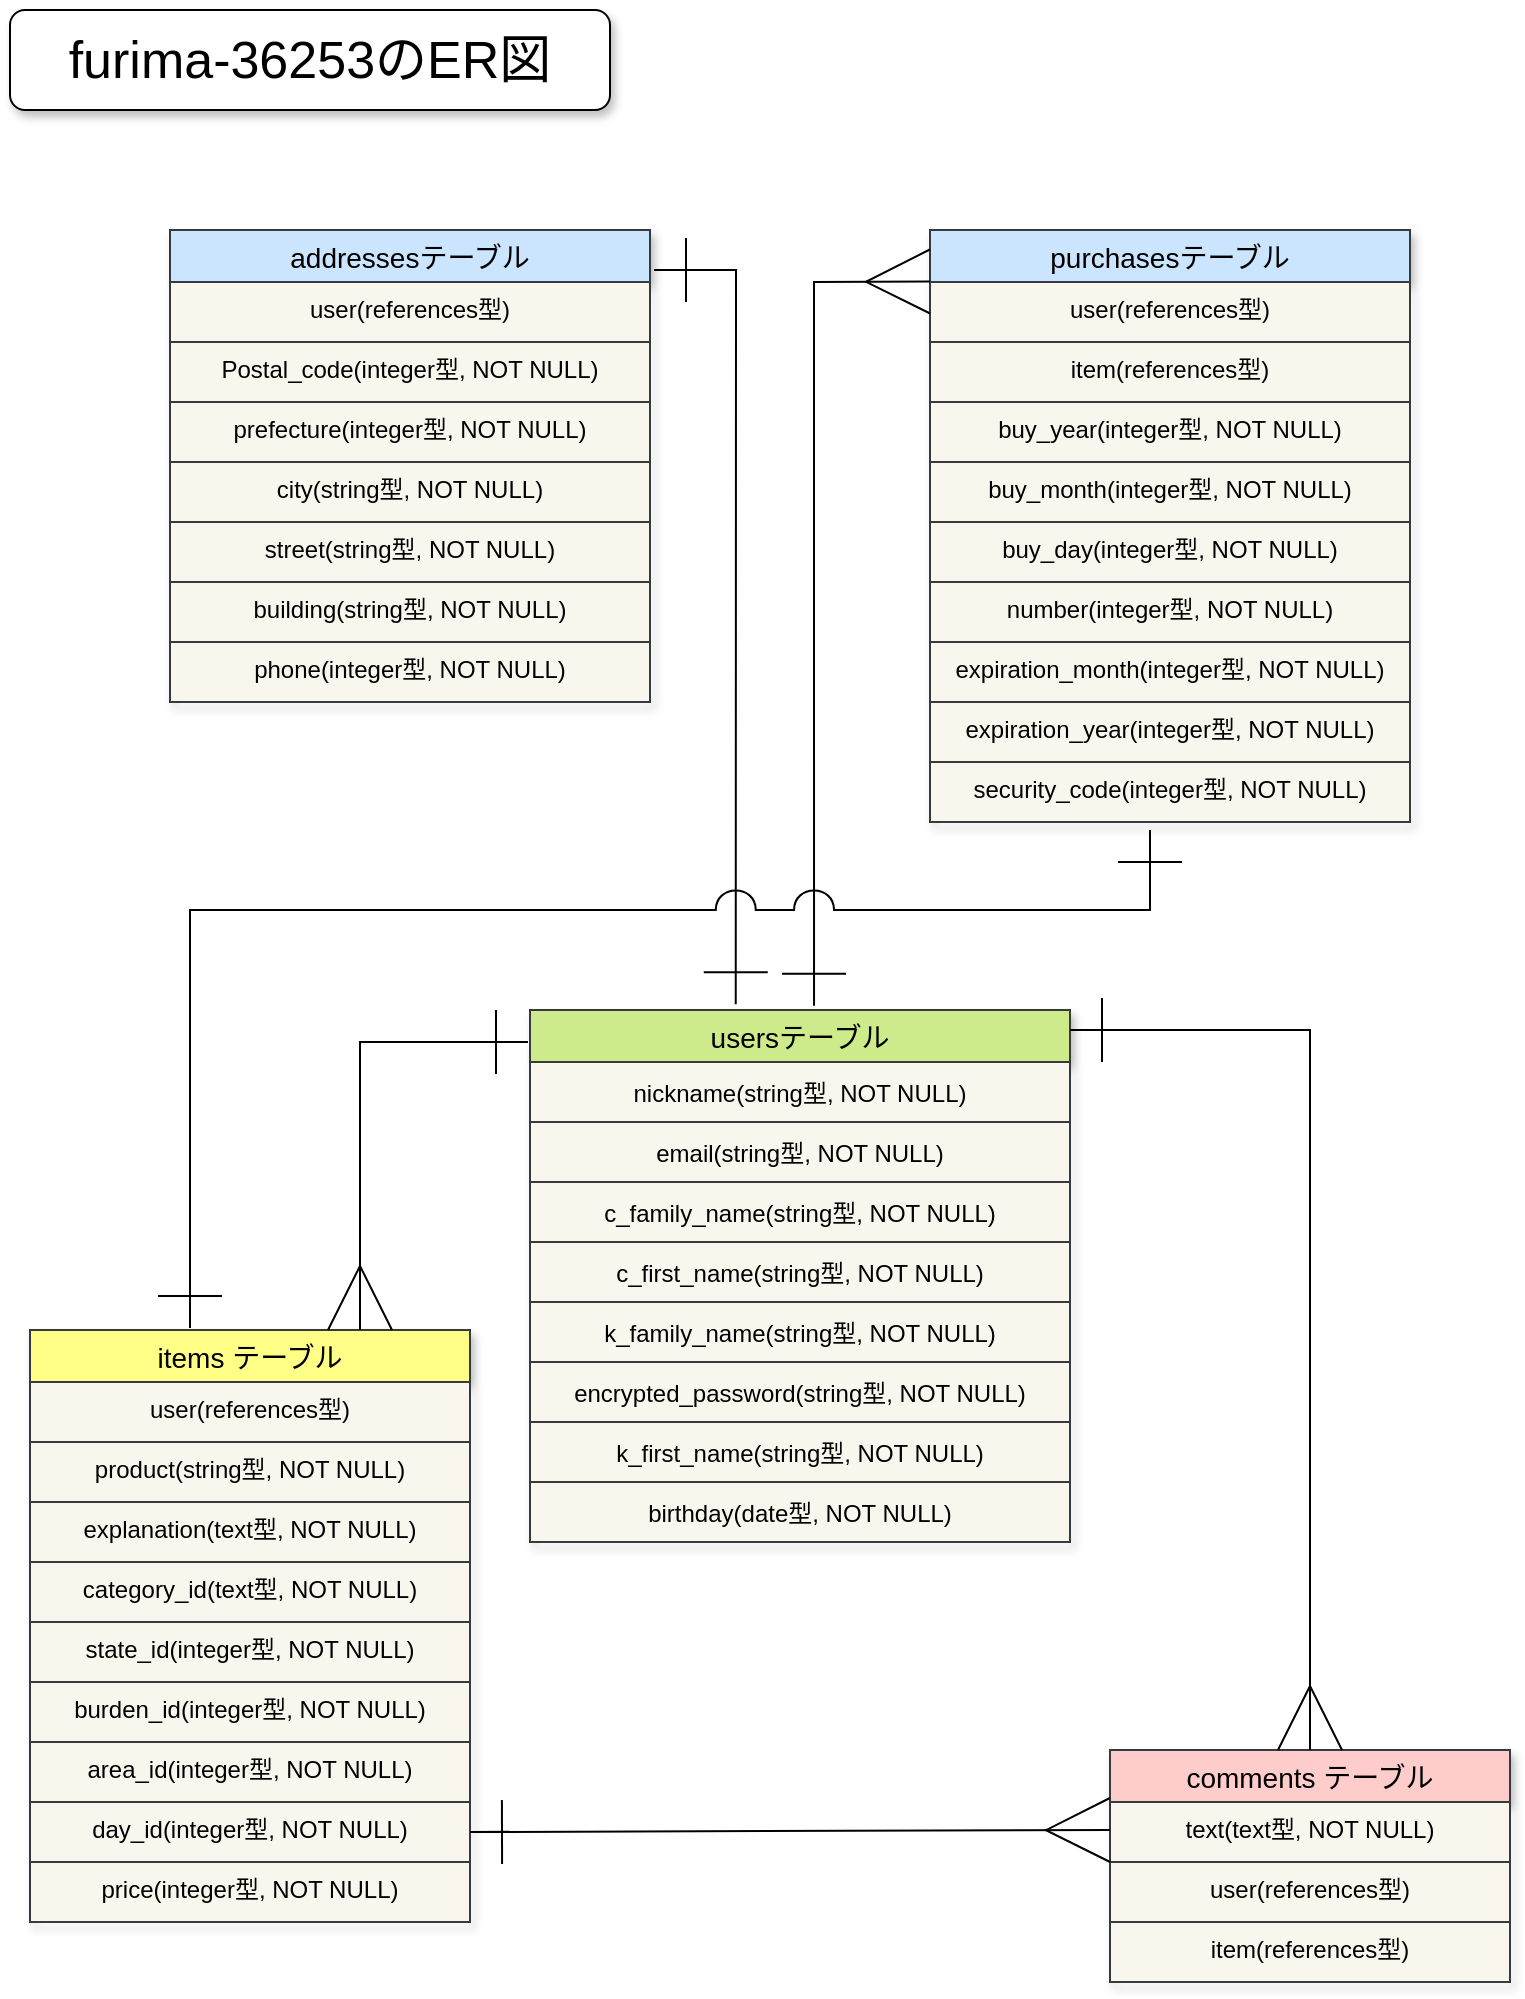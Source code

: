 <mxfile>
    <diagram id="JIKCbEdN0vsEGjFYZvYh" name="ページ1">
        <mxGraphModel dx="1040" dy="844" grid="1" gridSize="10" guides="1" tooltips="1" connect="1" arrows="1" fold="1" page="1" pageScale="1" pageWidth="827" pageHeight="1169" math="0" shadow="0">
            <root>
                <mxCell id="0"/>
                <mxCell id="1" parent="0"/>
                <mxCell id="2" value="usersテーブル" style="swimlane;fontStyle=0;childLayout=stackLayout;horizontal=1;startSize=26;horizontalStack=0;resizeParent=1;resizeParentMax=0;resizeLast=0;collapsible=1;marginBottom=0;align=center;fontSize=14;verticalAlign=middle;direction=east;fillColor=#cdeb8b;strokeColor=#36393d;shadow=1;" parent="1" vertex="1">
                    <mxGeometry x="270" y="550" width="270" height="266" as="geometry">
                        <mxRectangle x="310" y="560" width="120" height="26" as="alternateBounds"/>
                    </mxGeometry>
                </mxCell>
                <mxCell id="3" value="nickname(string型, NOT NULL)" style="text;strokeColor=#36393d;fillColor=#f9f7ed;spacingLeft=4;spacingRight=4;overflow=hidden;rotatable=0;points=[[0,0.5],[1,0.5]];portConstraint=eastwest;fontSize=12;verticalAlign=middle;align=center;" parent="2" vertex="1">
                    <mxGeometry y="26" width="270" height="30" as="geometry"/>
                </mxCell>
                <mxCell id="4" value="email(string型, NOT NULL)" style="text;strokeColor=#36393d;fillColor=#f9f7ed;spacingLeft=4;spacingRight=4;overflow=hidden;rotatable=0;points=[[0,0.5],[1,0.5]];portConstraint=eastwest;fontSize=12;verticalAlign=middle;align=center;" parent="2" vertex="1">
                    <mxGeometry y="56" width="270" height="30" as="geometry"/>
                </mxCell>
                <mxCell id="25" value="c_family_name(string型, NOT NULL)" style="text;strokeColor=#36393d;fillColor=#f9f7ed;spacingLeft=4;spacingRight=4;overflow=hidden;rotatable=0;points=[[0,0.5],[1,0.5]];portConstraint=eastwest;fontSize=12;verticalAlign=middle;shadow=0;align=center;" parent="2" vertex="1">
                    <mxGeometry y="86" width="270" height="30" as="geometry"/>
                </mxCell>
                <mxCell id="24" value="c_first_name(string型, NOT NULL)" style="text;strokeColor=#36393d;fillColor=#f9f7ed;spacingLeft=4;spacingRight=4;overflow=hidden;rotatable=0;points=[[0,0.5],[1,0.5]];portConstraint=eastwest;fontSize=12;verticalAlign=middle;shadow=0;align=center;" parent="2" vertex="1">
                    <mxGeometry y="116" width="270" height="30" as="geometry"/>
                </mxCell>
                <mxCell id="32" value="k_family_name(string型, NOT NULL)" style="text;strokeColor=#36393d;fillColor=#f9f7ed;spacingLeft=4;spacingRight=4;overflow=hidden;rotatable=0;points=[[0,0.5],[1,0.5]];portConstraint=eastwest;fontSize=12;verticalAlign=middle;shadow=0;align=center;" parent="2" vertex="1">
                    <mxGeometry y="146" width="270" height="30" as="geometry"/>
                </mxCell>
                <mxCell id="23" value="encrypted_password(string型, NOT NULL)" style="text;strokeColor=#36393d;fillColor=#f9f7ed;spacingLeft=4;spacingRight=4;overflow=hidden;rotatable=0;points=[[0,0.5],[1,0.5]];portConstraint=eastwest;fontSize=12;verticalAlign=middle;shadow=0;align=center;" parent="2" vertex="1">
                    <mxGeometry y="176" width="270" height="30" as="geometry"/>
                </mxCell>
                <mxCell id="31" value="k_first_name(string型, NOT NULL)" style="text;strokeColor=#36393d;fillColor=#f9f7ed;spacingLeft=4;spacingRight=4;overflow=hidden;rotatable=0;points=[[0,0.5],[1,0.5]];portConstraint=eastwest;fontSize=12;verticalAlign=middle;shadow=0;align=center;" parent="2" vertex="1">
                    <mxGeometry y="206" width="270" height="30" as="geometry"/>
                </mxCell>
                <mxCell id="29" value="birthday(date型, NOT NULL)" style="text;strokeColor=#36393d;fillColor=#f9f7ed;spacingLeft=4;spacingRight=4;overflow=hidden;rotatable=0;points=[[0,0.5],[1,0.5]];portConstraint=eastwest;fontSize=12;verticalAlign=middle;shadow=0;align=center;" parent="2" vertex="1">
                    <mxGeometry y="236" width="270" height="30" as="geometry"/>
                </mxCell>
                <mxCell id="6" value="items テーブル" style="swimlane;fontStyle=0;childLayout=stackLayout;horizontal=1;startSize=26;horizontalStack=0;resizeParent=1;resizeParentMax=0;resizeLast=0;collapsible=1;marginBottom=0;align=center;fontSize=14;fillColor=#ffff88;strokeColor=#36393d;shadow=1;swimlaneLine=0;" parent="1" vertex="1">
                    <mxGeometry x="20" y="710" width="220" height="296" as="geometry"/>
                </mxCell>
                <mxCell id="76" value="user(references型)" style="text;strokeColor=#36393d;fillColor=#f9f7ed;spacingLeft=4;spacingRight=4;overflow=hidden;rotatable=0;points=[[0,0.5],[1,0.5]];portConstraint=eastwest;fontSize=12;align=center;" vertex="1" parent="6">
                    <mxGeometry y="26" width="220" height="30" as="geometry"/>
                </mxCell>
                <mxCell id="8" value="product(string型, NOT NULL)" style="text;strokeColor=#36393d;fillColor=#f9f7ed;spacingLeft=4;spacingRight=4;overflow=hidden;rotatable=0;points=[[0,0.5],[1,0.5]];portConstraint=eastwest;fontSize=12;align=center;" parent="6" vertex="1">
                    <mxGeometry y="56" width="220" height="30" as="geometry"/>
                </mxCell>
                <mxCell id="52" value="explanation(text型, NOT NULL)" style="text;strokeColor=#36393d;fillColor=#f9f7ed;spacingLeft=4;spacingRight=4;overflow=hidden;rotatable=0;points=[[0,0.5],[1,0.5]];portConstraint=eastwest;fontSize=12;align=center;" parent="6" vertex="1">
                    <mxGeometry y="86" width="220" height="30" as="geometry"/>
                </mxCell>
                <mxCell id="51" value="category_id(text型, NOT NULL)" style="text;strokeColor=#36393d;fillColor=#f9f7ed;spacingLeft=4;spacingRight=4;overflow=hidden;rotatable=0;points=[[0,0.5],[1,0.5]];portConstraint=eastwest;fontSize=12;align=center;" parent="6" vertex="1">
                    <mxGeometry y="116" width="220" height="30" as="geometry"/>
                </mxCell>
                <mxCell id="50" value="state_id(integer型, NOT NULL)" style="text;strokeColor=#36393d;fillColor=#f9f7ed;spacingLeft=4;spacingRight=4;overflow=hidden;rotatable=0;points=[[0,0.5],[1,0.5]];portConstraint=eastwest;fontSize=12;align=center;" parent="6" vertex="1">
                    <mxGeometry y="146" width="220" height="30" as="geometry"/>
                </mxCell>
                <mxCell id="49" value="burden_id(integer型, NOT NULL)" style="text;strokeColor=#36393d;fillColor=#f9f7ed;spacingLeft=4;spacingRight=4;overflow=hidden;rotatable=0;points=[[0,0.5],[1,0.5]];portConstraint=eastwest;fontSize=12;align=center;" parent="6" vertex="1">
                    <mxGeometry y="176" width="220" height="30" as="geometry"/>
                </mxCell>
                <mxCell id="48" value="area_id(integer型, NOT NULL)" style="text;strokeColor=#36393d;fillColor=#f9f7ed;spacingLeft=4;spacingRight=4;overflow=hidden;rotatable=0;points=[[0,0.5],[1,0.5]];portConstraint=eastwest;fontSize=12;align=center;" parent="6" vertex="1">
                    <mxGeometry y="206" width="220" height="30" as="geometry"/>
                </mxCell>
                <mxCell id="47" value="day_id(integer型, NOT NULL)" style="text;strokeColor=#36393d;fillColor=#f9f7ed;spacingLeft=4;spacingRight=4;overflow=hidden;rotatable=0;points=[[0,0.5],[1,0.5]];portConstraint=eastwest;fontSize=12;align=center;" parent="6" vertex="1">
                    <mxGeometry y="236" width="220" height="30" as="geometry"/>
                </mxCell>
                <mxCell id="46" value="price(integer型, NOT NULL)" style="text;strokeColor=#36393d;fillColor=#f9f7ed;spacingLeft=4;spacingRight=4;overflow=hidden;rotatable=0;points=[[0,0.5],[1,0.5]];portConstraint=eastwest;fontSize=12;align=center;" parent="6" vertex="1">
                    <mxGeometry y="266" width="220" height="30" as="geometry"/>
                </mxCell>
                <mxCell id="10" value="comments テーブル" style="swimlane;fontStyle=0;childLayout=stackLayout;horizontal=1;startSize=26;horizontalStack=0;resizeParent=1;resizeParentMax=0;resizeLast=0;collapsible=1;marginBottom=0;align=center;fontSize=14;fillColor=#ffcccc;strokeColor=#36393d;shadow=1;" parent="1" vertex="1">
                    <mxGeometry x="560" y="920" width="200" height="116" as="geometry"/>
                </mxCell>
                <mxCell id="11" value="text(text型, NOT NULL)" style="text;strokeColor=#36393d;fillColor=#f9f7ed;spacingLeft=4;spacingRight=4;overflow=hidden;rotatable=0;points=[[0,0.5],[1,0.5]];portConstraint=eastwest;fontSize=12;align=center;" parent="10" vertex="1">
                    <mxGeometry y="26" width="200" height="30" as="geometry"/>
                </mxCell>
                <mxCell id="12" value="user(references型)" style="text;strokeColor=#36393d;fillColor=#f9f7ed;spacingLeft=4;spacingRight=4;overflow=hidden;rotatable=0;points=[[0,0.5],[1,0.5]];portConstraint=eastwest;fontSize=12;align=center;" parent="10" vertex="1">
                    <mxGeometry y="56" width="200" height="30" as="geometry"/>
                </mxCell>
                <mxCell id="13" value="item(references型)" style="text;strokeColor=#36393d;fillColor=#f9f7ed;spacingLeft=4;spacingRight=4;overflow=hidden;rotatable=0;points=[[0,0.5],[1,0.5]];portConstraint=eastwest;fontSize=12;align=center;" parent="10" vertex="1">
                    <mxGeometry y="86" width="200" height="30" as="geometry"/>
                </mxCell>
                <mxCell id="14" value="addressesテーブル" style="swimlane;fontStyle=0;childLayout=stackLayout;horizontal=1;startSize=26;horizontalStack=0;resizeParent=1;resizeParentMax=0;resizeLast=0;collapsible=1;marginBottom=0;align=center;fontSize=14;fillColor=#cce5ff;strokeColor=#36393d;shadow=1;" parent="1" vertex="1">
                    <mxGeometry x="90" y="160" width="240" height="236" as="geometry"/>
                </mxCell>
                <mxCell id="92" value="user(references型)" style="text;spacingLeft=4;spacingRight=4;overflow=hidden;rotatable=0;points=[[0,0.5],[1,0.5]];portConstraint=eastwest;fontSize=12;align=center;fillColor=#f9f7ed;strokeColor=#36393d;" vertex="1" parent="14">
                    <mxGeometry y="26" width="240" height="30" as="geometry"/>
                </mxCell>
                <mxCell id="40" value="Postal_code(integer型, NOT NULL)" style="text;spacingLeft=4;spacingRight=4;overflow=hidden;rotatable=0;points=[[0,0.5],[1,0.5]];portConstraint=eastwest;fontSize=12;align=center;fillColor=#f9f7ed;strokeColor=#36393d;" parent="14" vertex="1">
                    <mxGeometry y="56" width="240" height="30" as="geometry"/>
                </mxCell>
                <mxCell id="39" value="prefecture(integer型, NOT NULL)" style="text;spacingLeft=4;spacingRight=4;overflow=hidden;rotatable=0;points=[[0,0.5],[1,0.5]];portConstraint=eastwest;fontSize=12;align=center;fillColor=#f9f7ed;strokeColor=#36393d;" parent="14" vertex="1">
                    <mxGeometry y="86" width="240" height="30" as="geometry"/>
                </mxCell>
                <mxCell id="38" value="city(string型, NOT NULL)" style="text;spacingLeft=4;spacingRight=4;overflow=hidden;rotatable=0;points=[[0,0.5],[1,0.5]];portConstraint=eastwest;fontSize=12;align=center;fillColor=#f9f7ed;strokeColor=#36393d;" parent="14" vertex="1">
                    <mxGeometry y="116" width="240" height="30" as="geometry"/>
                </mxCell>
                <mxCell id="44" value="street(string型, NOT NULL)" style="text;spacingLeft=4;spacingRight=4;overflow=hidden;rotatable=0;points=[[0,0.5],[1,0.5]];portConstraint=eastwest;fontSize=12;align=center;fillColor=#f9f7ed;strokeColor=#36393d;" parent="14" vertex="1">
                    <mxGeometry y="146" width="240" height="30" as="geometry"/>
                </mxCell>
                <mxCell id="43" value="building(string型, NOT NULL)" style="text;spacingLeft=4;spacingRight=4;overflow=hidden;rotatable=0;points=[[0,0.5],[1,0.5]];portConstraint=eastwest;fontSize=12;align=center;fillColor=#f9f7ed;strokeColor=#36393d;" parent="14" vertex="1">
                    <mxGeometry y="176" width="240" height="30" as="geometry"/>
                </mxCell>
                <mxCell id="42" value="phone(integer型, NOT NULL)" style="text;spacingLeft=4;spacingRight=4;overflow=hidden;rotatable=0;points=[[0,0.5],[1,0.5]];portConstraint=eastwest;fontSize=12;align=center;fillColor=#f9f7ed;strokeColor=#36393d;" parent="14" vertex="1">
                    <mxGeometry y="206" width="240" height="30" as="geometry"/>
                </mxCell>
                <mxCell id="60" value="" style="endArrow=ERmany;html=1;rounded=0;fontSize=12;endFill=0;entryX=0.75;entryY=0;entryDx=0;entryDy=0;startArrow=ERone;startFill=0;endSize=30;startSize=30;" parent="1" target="6" edge="1">
                    <mxGeometry relative="1" as="geometry">
                        <mxPoint x="269" y="566" as="sourcePoint"/>
                        <mxPoint x="170" y="710" as="targetPoint"/>
                        <Array as="points">
                            <mxPoint x="185" y="566"/>
                        </Array>
                    </mxGeometry>
                </mxCell>
                <mxCell id="64" value="" style="endArrow=ERmany;html=1;rounded=0;fontSize=12;endFill=0;startArrow=ERone;startFill=0;exitX=1;exitY=0.5;exitDx=0;exitDy=0;endSize=30;targetPerimeterSpacing=0;startSize=30;" parent="1" source="47" edge="1">
                    <mxGeometry relative="1" as="geometry">
                        <mxPoint x="400" y="960" as="sourcePoint"/>
                        <mxPoint x="560" y="960" as="targetPoint"/>
                    </mxGeometry>
                </mxCell>
                <mxCell id="65" value="" style="resizable=0;html=1;align=right;verticalAlign=bottom;" parent="64" connectable="0" vertex="1">
                    <mxGeometry x="1" relative="1" as="geometry"/>
                </mxCell>
                <mxCell id="70" value="" style="endArrow=ERmany;html=1;rounded=0;fontSize=12;entryX=0.5;entryY=0;entryDx=0;entryDy=0;endFill=0;startArrow=ERone;startFill=0;endSize=30;startSize=30;" parent="1" target="10" edge="1">
                    <mxGeometry relative="1" as="geometry">
                        <mxPoint x="540" y="560" as="sourcePoint"/>
                        <mxPoint x="620" y="640" as="targetPoint"/>
                        <Array as="points">
                            <mxPoint x="660" y="560"/>
                        </Array>
                    </mxGeometry>
                </mxCell>
                <mxCell id="72" value="" style="endArrow=ERone;html=1;rounded=0;fontSize=12;endFill=0;startArrow=ERone;startFill=0;endSize=30;startSize=30;exitX=0.381;exitY=-0.011;exitDx=0;exitDy=0;exitPerimeter=0;" parent="1" edge="1" source="2">
                    <mxGeometry relative="1" as="geometry">
                        <mxPoint x="400" y="550" as="sourcePoint"/>
                        <mxPoint x="332" y="180" as="targetPoint"/>
                        <Array as="points">
                            <mxPoint x="373" y="180"/>
                        </Array>
                    </mxGeometry>
                </mxCell>
                <mxCell id="73" value="" style="resizable=0;html=1;align=right;verticalAlign=bottom;" parent="72" connectable="0" vertex="1">
                    <mxGeometry x="1" relative="1" as="geometry"/>
                </mxCell>
                <mxCell id="75" value="&lt;span&gt;furima-36253のER図&lt;/span&gt;" style="rounded=1;whiteSpace=wrap;html=1;shadow=1;fontSize=26;align=center;verticalAlign=middle;" parent="1" vertex="1">
                    <mxGeometry x="10" y="50" width="300" height="50" as="geometry"/>
                </mxCell>
                <mxCell id="77" value="purchasesテーブル" style="swimlane;fontStyle=0;childLayout=stackLayout;horizontal=1;startSize=26;horizontalStack=0;resizeParent=1;resizeParentMax=0;resizeLast=0;collapsible=1;marginBottom=0;align=center;fontSize=14;fillColor=#cce5ff;strokeColor=#36393d;shadow=1;" vertex="1" parent="1">
                    <mxGeometry x="470" y="160" width="240" height="296" as="geometry"/>
                </mxCell>
                <mxCell id="89" value="user(references型)" style="text;spacingLeft=4;spacingRight=4;overflow=hidden;rotatable=0;points=[[0,0.5],[1,0.5]];portConstraint=eastwest;fontSize=12;align=center;fillColor=#f9f7ed;strokeColor=#36393d;" vertex="1" parent="77">
                    <mxGeometry y="26" width="240" height="30" as="geometry"/>
                </mxCell>
                <mxCell id="97" value="item(references型)" style="text;spacingLeft=4;spacingRight=4;overflow=hidden;rotatable=0;points=[[0,0.5],[1,0.5]];portConstraint=eastwest;fontSize=12;align=center;fillColor=#f9f7ed;strokeColor=#36393d;" vertex="1" parent="77">
                    <mxGeometry y="56" width="240" height="30" as="geometry"/>
                </mxCell>
                <mxCell id="96" value="buy_year(integer型, NOT NULL)" style="text;spacingLeft=4;spacingRight=4;overflow=hidden;rotatable=0;points=[[0,0.5],[1,0.5]];portConstraint=eastwest;fontSize=12;align=center;fillColor=#f9f7ed;strokeColor=#36393d;" vertex="1" parent="77">
                    <mxGeometry y="86" width="240" height="30" as="geometry"/>
                </mxCell>
                <mxCell id="95" value="buy_month(integer型, NOT NULL)" style="text;spacingLeft=4;spacingRight=4;overflow=hidden;rotatable=0;points=[[0,0.5],[1,0.5]];portConstraint=eastwest;fontSize=12;align=center;fillColor=#f9f7ed;strokeColor=#36393d;" vertex="1" parent="77">
                    <mxGeometry y="116" width="240" height="30" as="geometry"/>
                </mxCell>
                <mxCell id="88" value="buy_day(integer型, NOT NULL)" style="text;spacingLeft=4;spacingRight=4;overflow=hidden;rotatable=0;points=[[0,0.5],[1,0.5]];portConstraint=eastwest;fontSize=12;align=center;fillColor=#f9f7ed;strokeColor=#36393d;" vertex="1" parent="77">
                    <mxGeometry y="146" width="240" height="30" as="geometry"/>
                </mxCell>
                <mxCell id="78" value="number(integer型, NOT NULL)" style="text;spacingLeft=4;spacingRight=4;overflow=hidden;rotatable=0;points=[[0,0.5],[1,0.5]];portConstraint=eastwest;fontSize=12;align=center;fillColor=#f9f7ed;strokeColor=#36393d;" vertex="1" parent="77">
                    <mxGeometry y="176" width="240" height="30" as="geometry"/>
                </mxCell>
                <mxCell id="79" value="expiration_month(integer型, NOT NULL)" style="text;spacingLeft=4;spacingRight=4;overflow=hidden;rotatable=0;points=[[0,0.5],[1,0.5]];portConstraint=eastwest;fontSize=12;align=center;fillColor=#f9f7ed;strokeColor=#36393d;" vertex="1" parent="77">
                    <mxGeometry y="206" width="240" height="30" as="geometry"/>
                </mxCell>
                <mxCell id="80" value="expiration_year(integer型, NOT NULL)" style="text;spacingLeft=4;spacingRight=4;overflow=hidden;rotatable=0;points=[[0,0.5],[1,0.5]];portConstraint=eastwest;fontSize=12;align=center;fillColor=#f9f7ed;strokeColor=#36393d;" vertex="1" parent="77">
                    <mxGeometry y="236" width="240" height="30" as="geometry"/>
                </mxCell>
                <mxCell id="81" value="security_code(integer型, NOT NULL)" style="text;spacingLeft=4;spacingRight=4;overflow=hidden;rotatable=0;points=[[0,0.5],[1,0.5]];portConstraint=eastwest;fontSize=12;align=center;fillColor=#f9f7ed;strokeColor=#36393d;" vertex="1" parent="77">
                    <mxGeometry y="266" width="240" height="30" as="geometry"/>
                </mxCell>
                <mxCell id="90" value="" style="endArrow=ERmany;html=1;rounded=0;exitX=0.526;exitY=-0.008;exitDx=0;exitDy=0;exitPerimeter=0;endFill=0;startArrow=ERone;startFill=0;endSize=30;startSize=30;entryX=0;entryY=0.087;entryDx=0;entryDy=0;entryPerimeter=0;" edge="1" parent="1" source="2" target="77">
                    <mxGeometry relative="1" as="geometry">
                        <mxPoint x="300" y="460" as="sourcePoint"/>
                        <mxPoint x="560" y="370" as="targetPoint"/>
                        <Array as="points">
                            <mxPoint x="412" y="186"/>
                        </Array>
                    </mxGeometry>
                </mxCell>
                <mxCell id="91" value="&lt;br&gt;" style="resizable=0;html=1;align=right;verticalAlign=bottom;" connectable="0" vertex="1" parent="90">
                    <mxGeometry x="1" relative="1" as="geometry"/>
                </mxCell>
                <mxCell id="93" value="" style="endArrow=ERone;html=1;rounded=0;startSize=30;endSize=30;entryX=0.458;entryY=1.133;entryDx=0;entryDy=0;entryPerimeter=0;startArrow=ERone;startFill=0;endFill=0;jumpStyle=arc;jumpSize=20;" edge="1" parent="1" target="81">
                    <mxGeometry relative="1" as="geometry">
                        <mxPoint x="100" y="709" as="sourcePoint"/>
                        <mxPoint x="350" y="750" as="targetPoint"/>
                        <Array as="points">
                            <mxPoint x="100" y="500"/>
                            <mxPoint x="580" y="500"/>
                            <mxPoint x="580" y="460"/>
                        </Array>
                    </mxGeometry>
                </mxCell>
                <mxCell id="94" value="&lt;br&gt;" style="resizable=0;html=1;align=right;verticalAlign=bottom;" connectable="0" vertex="1" parent="93">
                    <mxGeometry x="1" relative="1" as="geometry"/>
                </mxCell>
            </root>
        </mxGraphModel>
    </diagram>
</mxfile>